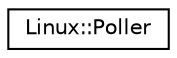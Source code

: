 digraph "Graphical Class Hierarchy"
{
 // INTERACTIVE_SVG=YES
  edge [fontname="Helvetica",fontsize="10",labelfontname="Helvetica",labelfontsize="10"];
  node [fontname="Helvetica",fontsize="10",shape=record];
  rankdir="LR";
  Node1 [label="Linux::Poller",height=0.2,width=0.4,color="black", fillcolor="white", style="filled",URL="$classLinux_1_1Poller.html"];
}
